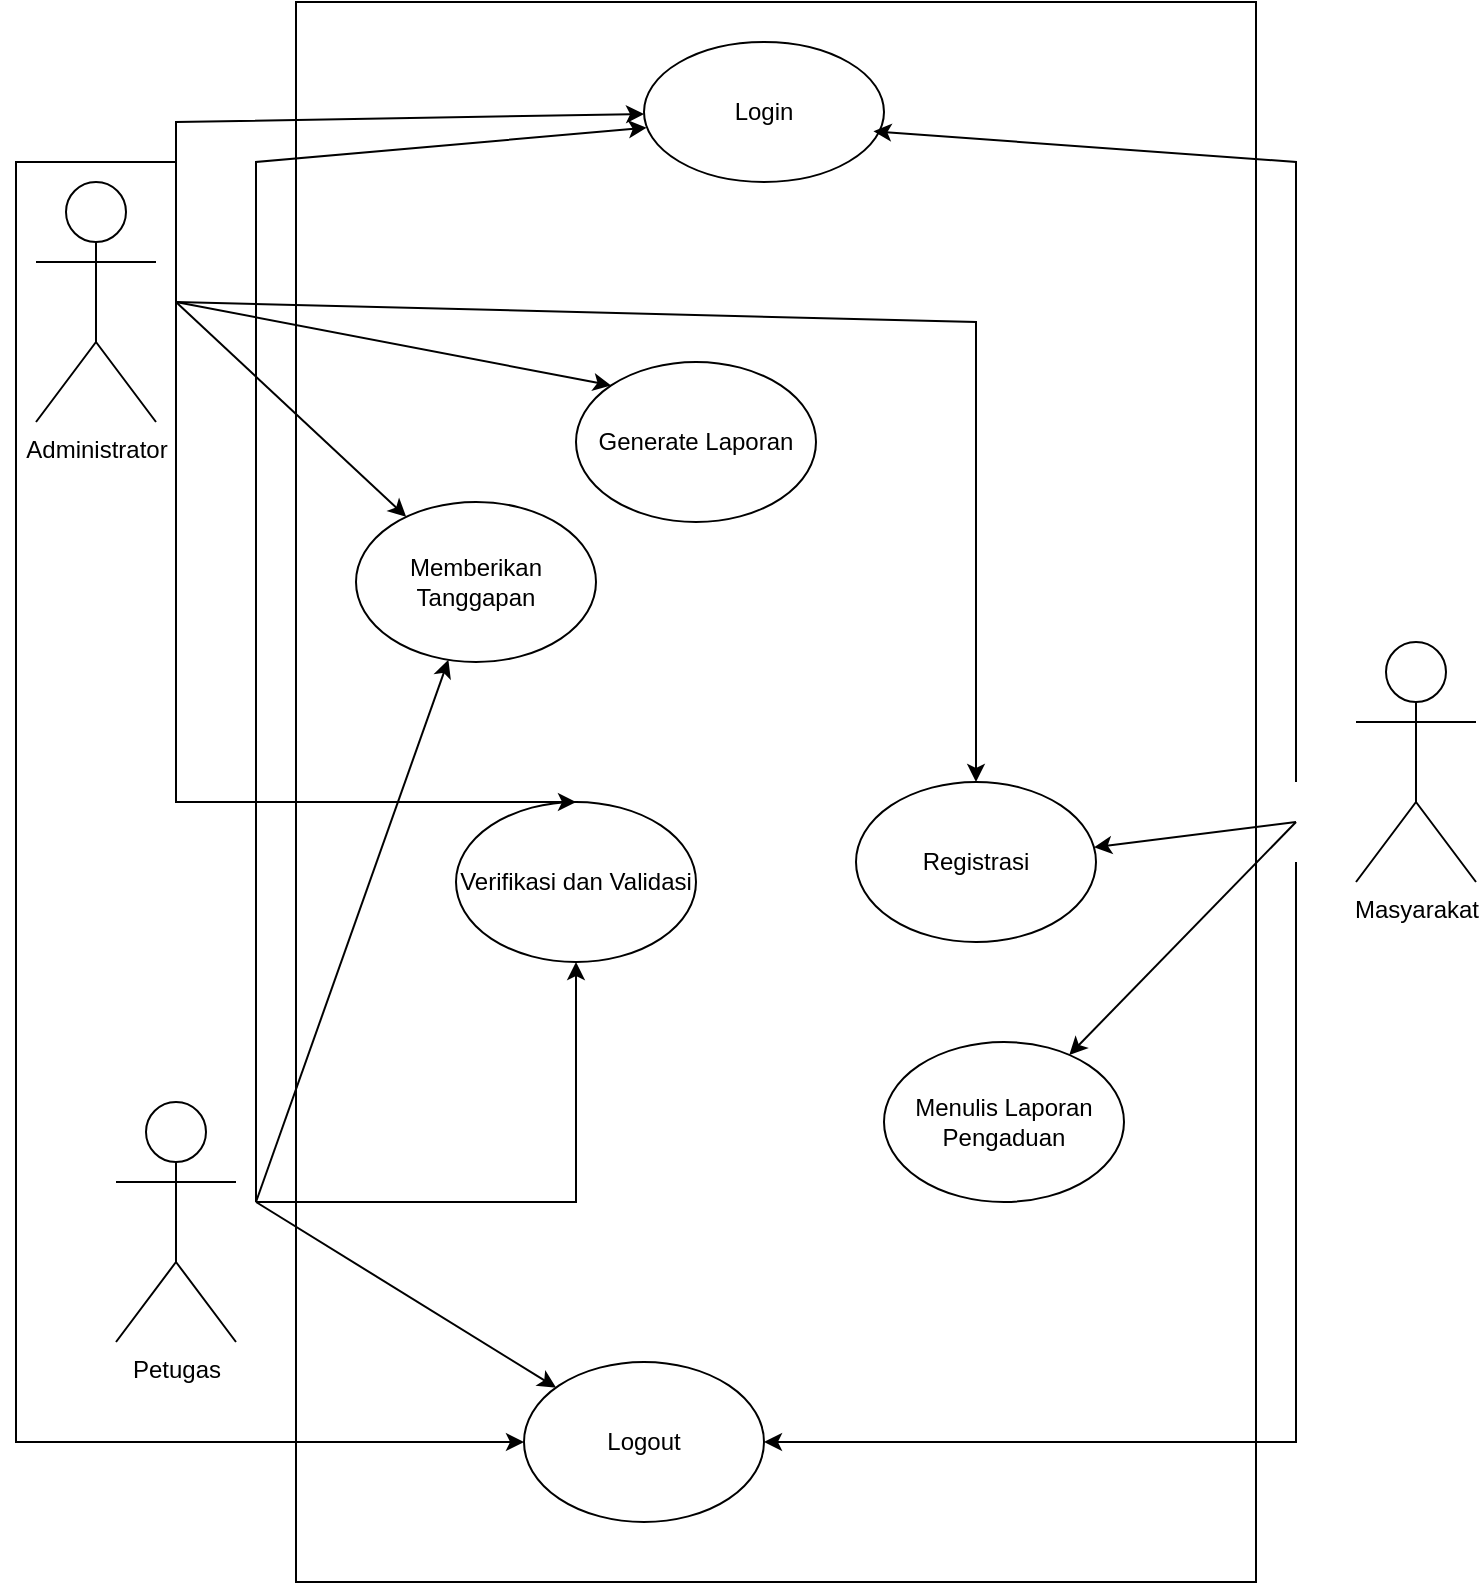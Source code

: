 <mxfile version="26.2.10">
  <diagram name="Page-1" id="ep9xf2bVhDXRMbr5kKJy">
    <mxGraphModel dx="1126" dy="777" grid="1" gridSize="10" guides="1" tooltips="1" connect="1" arrows="1" fold="1" page="1" pageScale="1" pageWidth="827" pageHeight="1169" math="0" shadow="0">
      <root>
        <mxCell id="0" />
        <mxCell id="1" parent="0" />
        <mxCell id="f_fovyv4S3yIdDOabV-E-2" value="Administrator" style="shape=umlActor;verticalLabelPosition=bottom;verticalAlign=top;html=1;outlineConnect=0;fillColor=none;" parent="1" vertex="1">
          <mxGeometry x="50" y="130" width="60" height="120" as="geometry" />
        </mxCell>
        <mxCell id="f_fovyv4S3yIdDOabV-E-5" value="Petugas" style="shape=umlActor;verticalLabelPosition=bottom;verticalAlign=top;html=1;outlineConnect=0;fillColor=none;" parent="1" vertex="1">
          <mxGeometry x="90" y="590" width="60" height="120" as="geometry" />
        </mxCell>
        <mxCell id="f_fovyv4S3yIdDOabV-E-6" value="Masyarakat" style="shape=umlActor;verticalLabelPosition=bottom;verticalAlign=top;html=1;outlineConnect=0;fillColor=none;" parent="1" vertex="1">
          <mxGeometry x="710" y="360" width="60" height="120" as="geometry" />
        </mxCell>
        <mxCell id="f_fovyv4S3yIdDOabV-E-10" value="" style="rounded=0;whiteSpace=wrap;html=1;fillColor=none;" parent="1" vertex="1">
          <mxGeometry x="180" y="40" width="480" height="790" as="geometry" />
        </mxCell>
        <mxCell id="f_fovyv4S3yIdDOabV-E-11" value="Login" style="ellipse;whiteSpace=wrap;html=1;fillColor=none;" parent="1" vertex="1">
          <mxGeometry x="354" y="60" width="120" height="70" as="geometry" />
        </mxCell>
        <mxCell id="f_fovyv4S3yIdDOabV-E-15" value="Logout" style="ellipse;whiteSpace=wrap;html=1;fillColor=none;" parent="1" vertex="1">
          <mxGeometry x="294" y="720" width="120" height="80" as="geometry" />
        </mxCell>
        <mxCell id="f_fovyv4S3yIdDOabV-E-21" value="Registrasi" style="ellipse;whiteSpace=wrap;html=1;fillColor=none;" parent="1" vertex="1">
          <mxGeometry x="460" y="430" width="120" height="80" as="geometry" />
        </mxCell>
        <mxCell id="f_fovyv4S3yIdDOabV-E-22" value="Menulis Laporan Pengaduan&lt;span style=&quot;color: rgba(0, 0, 0, 0); font-family: monospace; font-size: 0px; text-align: start; text-wrap-mode: nowrap;&quot;&gt;%3CmxGraphModel%3E%3Croot%3E%3CmxCell%20id%3D%220%22%2F%3E%3CmxCell%20id%3D%221%22%20parent%3D%220%22%2F%3E%3CmxCell%20id%3D%222%22%20value%3D%22Registrasi%22%20style%3D%22ellipse%3BwhiteSpace%3Dwrap%3Bhtml%3D1%3B%22%20vertex%3D%221%22%20parent%3D%221%22%3E%3CmxGeometry%20x%3D%22250%22%20y%3D%22170%22%20width%3D%22120%22%20height%3D%2280%22%20as%3D%22geometry%22%2F%3E%3C%2FmxCell%3E%3C%2Froot%3E%3C%2FmxGraphModel%3E&lt;/span&gt;" style="ellipse;whiteSpace=wrap;html=1;fillColor=none;" parent="1" vertex="1">
          <mxGeometry x="474" y="560" width="120" height="80" as="geometry" />
        </mxCell>
        <mxCell id="f_fovyv4S3yIdDOabV-E-23" value="Verifikasi dan Validasi" style="ellipse;whiteSpace=wrap;html=1;fillColor=none;" parent="1" vertex="1">
          <mxGeometry x="260" y="440" width="120" height="80" as="geometry" />
        </mxCell>
        <mxCell id="f_fovyv4S3yIdDOabV-E-24" value="Memberikan Tanggapan" style="ellipse;whiteSpace=wrap;html=1;fillColor=none;" parent="1" vertex="1">
          <mxGeometry x="210" y="290" width="120" height="80" as="geometry" />
        </mxCell>
        <mxCell id="f_fovyv4S3yIdDOabV-E-25" value="Generate Laporan" style="ellipse;whiteSpace=wrap;html=1;fillColor=none;" parent="1" vertex="1">
          <mxGeometry x="320" y="220" width="120" height="80" as="geometry" />
        </mxCell>
        <mxCell id="f_fovyv4S3yIdDOabV-E-41" value="" style="endArrow=classic;html=1;rounded=0;" parent="1" target="f_fovyv4S3yIdDOabV-E-11" edge="1">
          <mxGeometry width="50" height="50" relative="1" as="geometry">
            <mxPoint x="120" y="180" as="sourcePoint" />
            <mxPoint x="250" y="190" as="targetPoint" />
            <Array as="points">
              <mxPoint x="120" y="100" />
            </Array>
          </mxGeometry>
        </mxCell>
        <mxCell id="f_fovyv4S3yIdDOabV-E-42" value="" style="endArrow=classic;html=1;rounded=0;entryX=0;entryY=0.5;entryDx=0;entryDy=0;" parent="1" target="f_fovyv4S3yIdDOabV-E-15" edge="1">
          <mxGeometry width="50" height="50" relative="1" as="geometry">
            <mxPoint x="120" y="190" as="sourcePoint" />
            <mxPoint x="530" y="360" as="targetPoint" />
            <Array as="points">
              <mxPoint x="120" y="120" />
              <mxPoint x="80" y="120" />
              <mxPoint x="40" y="120" />
              <mxPoint x="40" y="210" />
              <mxPoint x="40" y="300" />
              <mxPoint x="40" y="470" />
              <mxPoint x="40" y="610" />
              <mxPoint x="40" y="760" />
            </Array>
          </mxGeometry>
        </mxCell>
        <mxCell id="f_fovyv4S3yIdDOabV-E-43" value="" style="endArrow=classic;html=1;rounded=0;entryX=0;entryY=0;entryDx=0;entryDy=0;" parent="1" target="f_fovyv4S3yIdDOabV-E-25" edge="1">
          <mxGeometry width="50" height="50" relative="1" as="geometry">
            <mxPoint x="120" y="190" as="sourcePoint" />
            <mxPoint x="20" y="360" as="targetPoint" />
          </mxGeometry>
        </mxCell>
        <mxCell id="f_fovyv4S3yIdDOabV-E-44" value="" style="endArrow=classic;html=1;rounded=0;" parent="1" target="f_fovyv4S3yIdDOabV-E-24" edge="1">
          <mxGeometry width="50" height="50" relative="1" as="geometry">
            <mxPoint x="120" y="190" as="sourcePoint" />
            <mxPoint x="20" y="360" as="targetPoint" />
          </mxGeometry>
        </mxCell>
        <mxCell id="f_fovyv4S3yIdDOabV-E-45" value="" style="endArrow=classic;html=1;rounded=0;entryX=0.5;entryY=0;entryDx=0;entryDy=0;" parent="1" target="f_fovyv4S3yIdDOabV-E-23" edge="1">
          <mxGeometry width="50" height="50" relative="1" as="geometry">
            <mxPoint x="120" y="190" as="sourcePoint" />
            <mxPoint x="170" y="330" as="targetPoint" />
            <Array as="points">
              <mxPoint x="120" y="440" />
            </Array>
          </mxGeometry>
        </mxCell>
        <mxCell id="f_fovyv4S3yIdDOabV-E-46" value="" style="endArrow=classic;html=1;rounded=0;" parent="1" target="f_fovyv4S3yIdDOabV-E-21" edge="1">
          <mxGeometry width="50" height="50" relative="1" as="geometry">
            <mxPoint x="120" y="190" as="sourcePoint" />
            <mxPoint x="80" y="370" as="targetPoint" />
            <Array as="points">
              <mxPoint x="520" y="200" />
            </Array>
          </mxGeometry>
        </mxCell>
        <mxCell id="f_fovyv4S3yIdDOabV-E-47" value="" style="endArrow=classic;html=1;rounded=0;entryX=0.5;entryY=1;entryDx=0;entryDy=0;" parent="1" target="f_fovyv4S3yIdDOabV-E-23" edge="1">
          <mxGeometry width="50" height="50" relative="1" as="geometry">
            <mxPoint x="160" y="640" as="sourcePoint" />
            <mxPoint x="290" y="530" as="targetPoint" />
            <Array as="points">
              <mxPoint x="320" y="640" />
            </Array>
          </mxGeometry>
        </mxCell>
        <mxCell id="f_fovyv4S3yIdDOabV-E-48" value="" style="endArrow=classic;html=1;rounded=0;" parent="1" target="f_fovyv4S3yIdDOabV-E-15" edge="1">
          <mxGeometry width="50" height="50" relative="1" as="geometry">
            <mxPoint x="160" y="640" as="sourcePoint" />
            <mxPoint x="350" y="280" as="targetPoint" />
          </mxGeometry>
        </mxCell>
        <mxCell id="f_fovyv4S3yIdDOabV-E-50" value="" style="endArrow=classic;html=1;rounded=0;" parent="1" target="f_fovyv4S3yIdDOabV-E-22" edge="1">
          <mxGeometry width="50" height="50" relative="1" as="geometry">
            <mxPoint x="680" y="450" as="sourcePoint" />
            <mxPoint x="350" y="280" as="targetPoint" />
          </mxGeometry>
        </mxCell>
        <mxCell id="f_fovyv4S3yIdDOabV-E-51" value="" style="endArrow=classic;html=1;rounded=0;" parent="1" target="f_fovyv4S3yIdDOabV-E-21" edge="1">
          <mxGeometry width="50" height="50" relative="1" as="geometry">
            <mxPoint x="680" y="450" as="sourcePoint" />
            <mxPoint x="350" y="280" as="targetPoint" />
          </mxGeometry>
        </mxCell>
        <mxCell id="f_fovyv4S3yIdDOabV-E-52" value="" style="endArrow=classic;html=1;rounded=0;" parent="1" target="f_fovyv4S3yIdDOabV-E-15" edge="1">
          <mxGeometry width="50" height="50" relative="1" as="geometry">
            <mxPoint x="680" y="470" as="sourcePoint" />
            <mxPoint x="350" y="280" as="targetPoint" />
            <Array as="points">
              <mxPoint x="680" y="500" />
              <mxPoint x="680" y="760" />
            </Array>
          </mxGeometry>
        </mxCell>
        <mxCell id="f_fovyv4S3yIdDOabV-E-53" value="" style="endArrow=classic;html=1;rounded=0;entryX=0.956;entryY=0.638;entryDx=0;entryDy=0;entryPerimeter=0;" parent="1" target="f_fovyv4S3yIdDOabV-E-11" edge="1">
          <mxGeometry width="50" height="50" relative="1" as="geometry">
            <mxPoint x="680" y="430" as="sourcePoint" />
            <mxPoint x="350" y="280" as="targetPoint" />
            <Array as="points">
              <mxPoint x="680" y="120" />
            </Array>
          </mxGeometry>
        </mxCell>
        <mxCell id="f_fovyv4S3yIdDOabV-E-56" value="" style="endArrow=classic;html=1;rounded=0;" parent="1" target="f_fovyv4S3yIdDOabV-E-24" edge="1">
          <mxGeometry width="50" height="50" relative="1" as="geometry">
            <mxPoint x="160" y="640" as="sourcePoint" />
            <mxPoint x="350" y="420" as="targetPoint" />
          </mxGeometry>
        </mxCell>
        <mxCell id="3GpLrzoRBNQ-S6-9VO2V-5" value="" style="endArrow=classic;html=1;rounded=0;entryX=0.011;entryY=0.612;entryDx=0;entryDy=0;entryPerimeter=0;" edge="1" parent="1" target="f_fovyv4S3yIdDOabV-E-11">
          <mxGeometry width="50" height="50" relative="1" as="geometry">
            <mxPoint x="160" y="640" as="sourcePoint" />
            <mxPoint x="160" y="130" as="targetPoint" />
            <Array as="points">
              <mxPoint x="160" y="350" />
              <mxPoint x="160" y="190" />
              <mxPoint x="160" y="120" />
            </Array>
          </mxGeometry>
        </mxCell>
      </root>
    </mxGraphModel>
  </diagram>
</mxfile>
